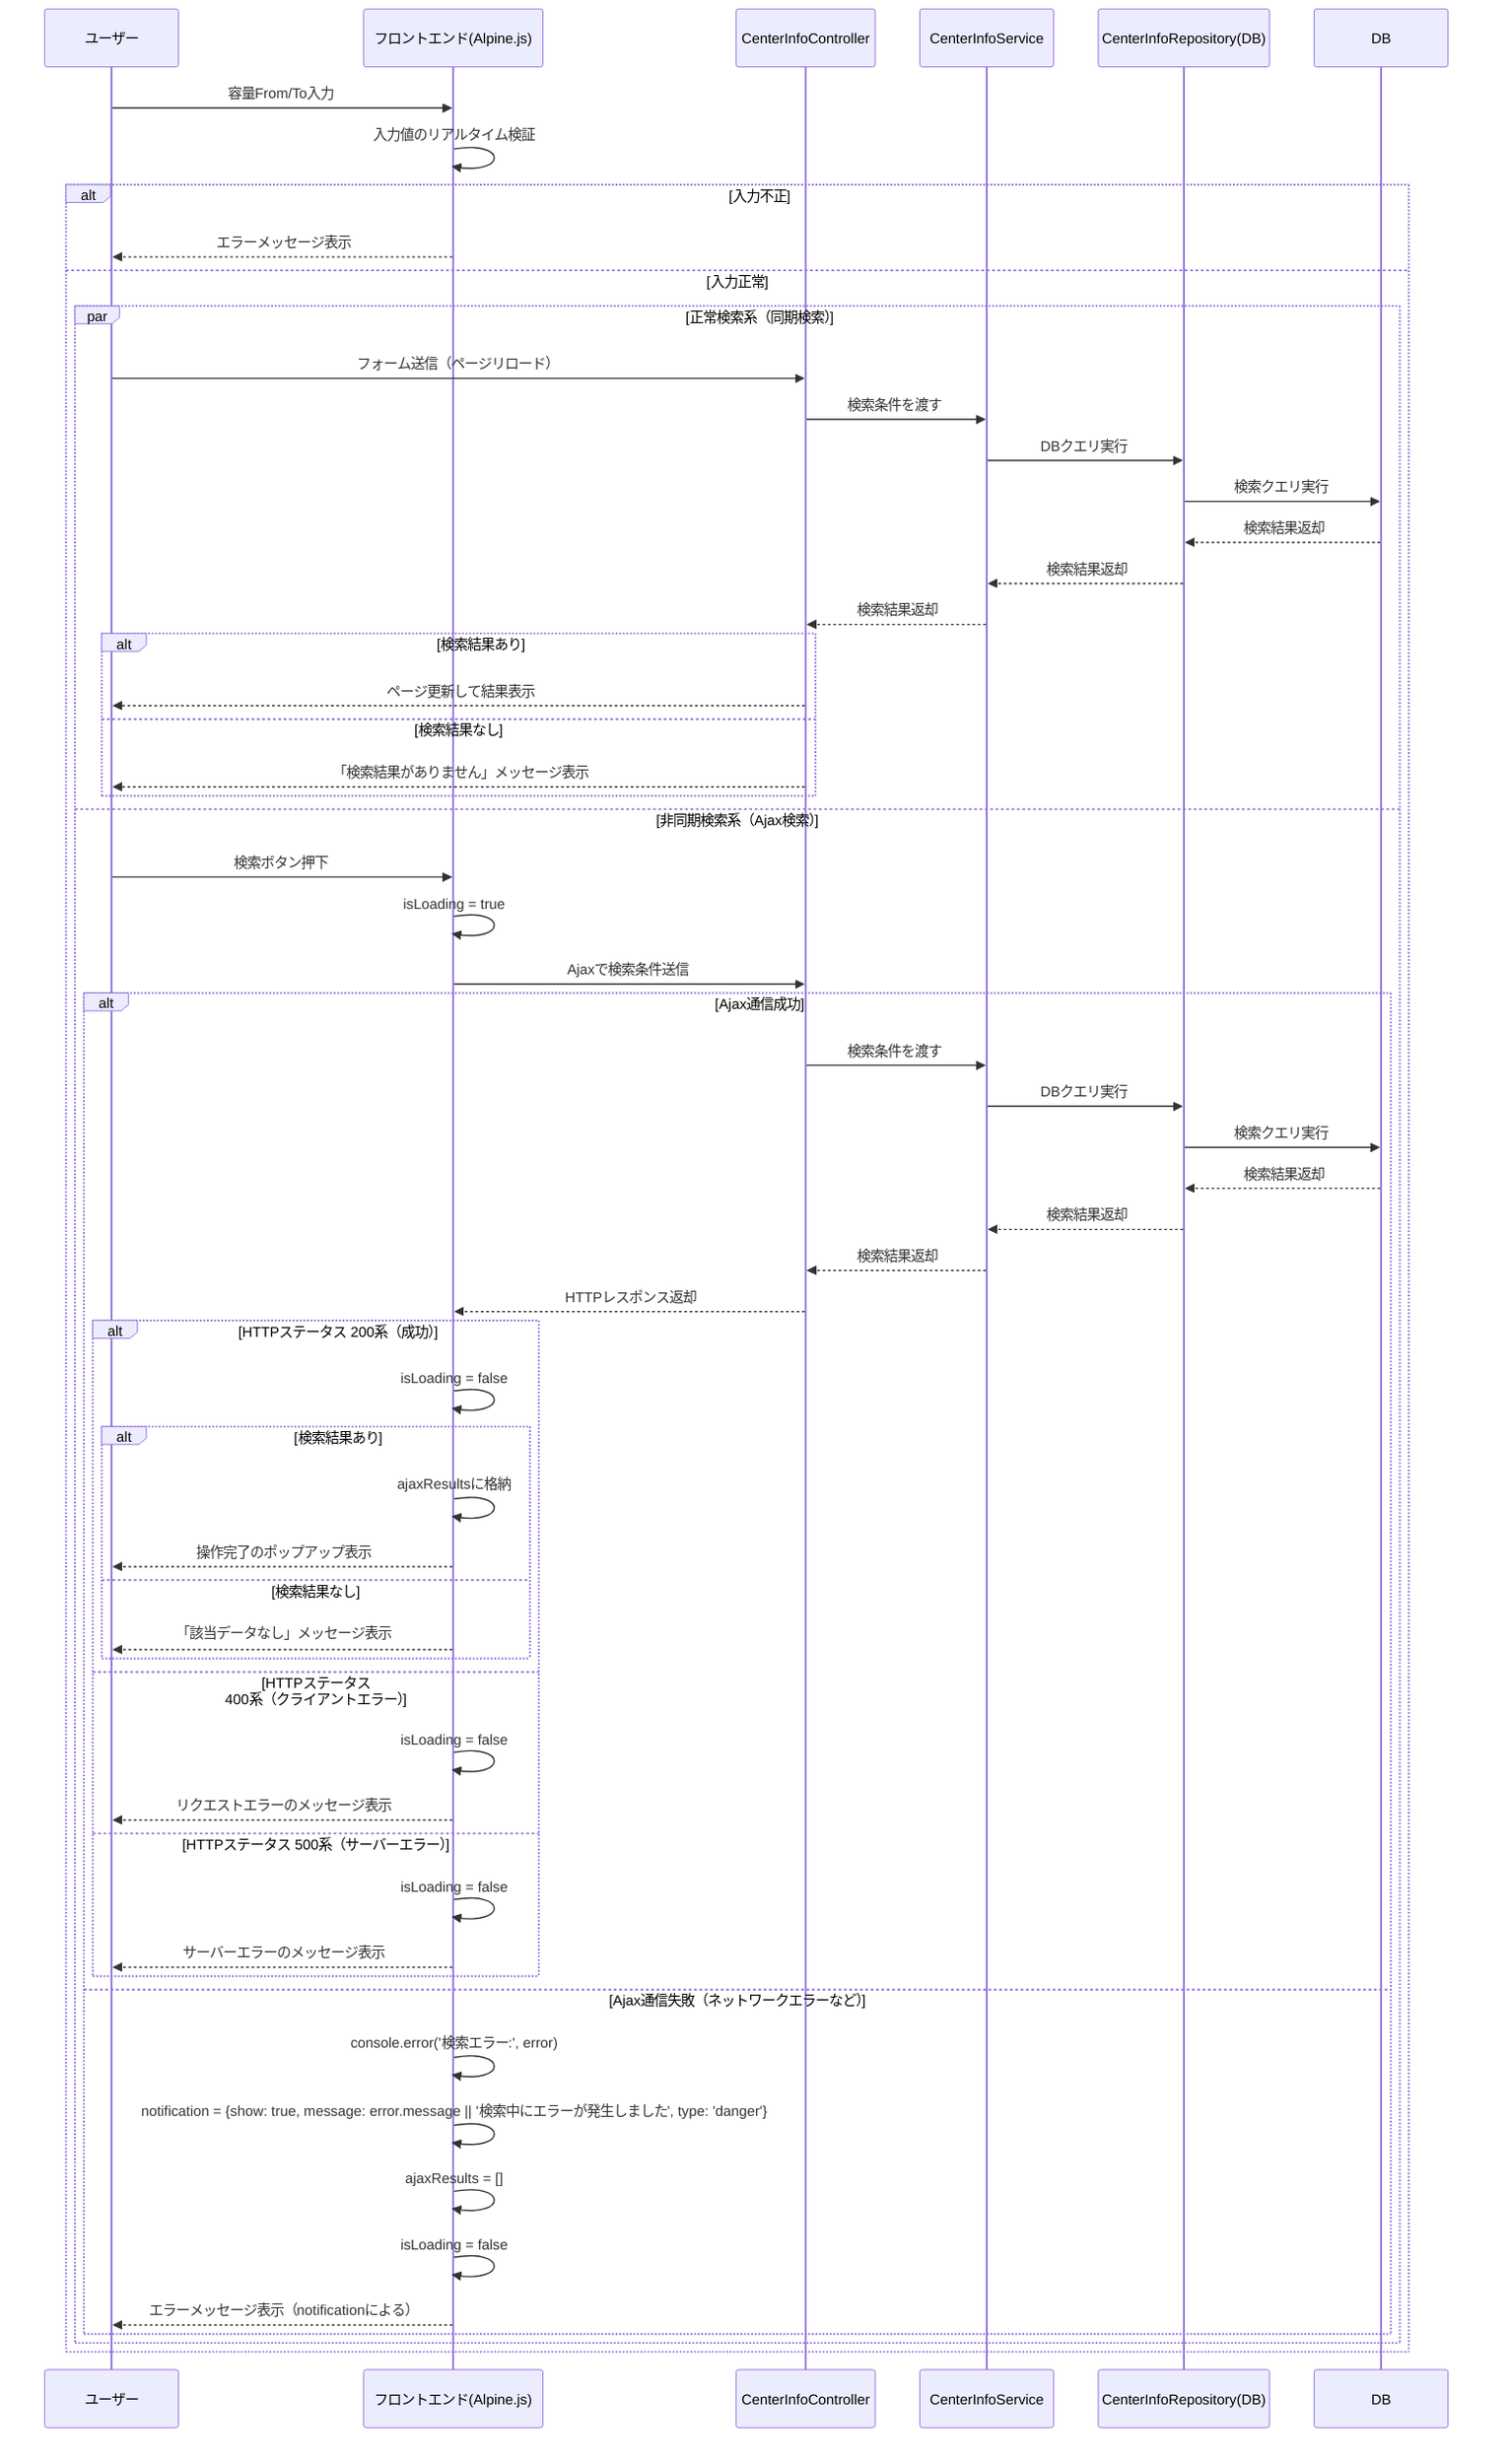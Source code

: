 sequenceDiagram
    participant User as ユーザー
    participant Frontend as フロントエンド(Alpine.js)
    participant Controller as CenterInfoController
    participant Service as CenterInfoService
    participant Repository as CenterInfoRepository(DB)
    participant DB as DB

    User->>Frontend: 容量From/To入力
    Frontend->>Frontend: 入力値のリアルタイム検証

    alt 入力不正
        Frontend-->>User: エラーメッセージ表示
    else 入力正常
        par 正常検索系（同期検索）
            User->>Controller: フォーム送信（ページリロード）
            Controller->>Service: 検索条件を渡す
            Service->>Repository: DBクエリ実行
            Repository->>DB: 検索クエリ実行
            DB-->>Repository: 検索結果返却
            Repository-->>Service: 検索結果返却
            Service-->>Controller: 検索結果返却
            alt 検索結果あり
                Controller-->>User: ページ更新して結果表示
            else 検索結果なし
                Controller-->>User: 「検索結果がありません」メッセージ表示
            end
        and 非同期検索系（Ajax検索）
            User->>Frontend: 検索ボタン押下
            Frontend->>Frontend: isLoading = true
            Frontend->>Controller: Ajaxで検索条件送信

            alt Ajax通信成功
                Controller->>Service: 検索条件を渡す
                Service->>Repository: DBクエリ実行
                Repository->>DB: 検索クエリ実行
                DB-->>Repository: 検索結果返却
                Repository-->>Service: 検索結果返却
                Service-->>Controller: 検索結果返却
                Controller-->>Frontend: HTTPレスポンス返却

                alt HTTPステータス 200系（成功）
                    Frontend->>Frontend: isLoading = false
                    alt 検索結果あり
                        Frontend->>Frontend: ajaxResultsに格納
                        Frontend-->>User: 操作完了のポップアップ表示
                    else 検索結果なし
                        Frontend-->>User: 「該当データなし」メッセージ表示
                    end
                else HTTPステータス 400系（クライアントエラー）
                    Frontend->>Frontend: isLoading = false
                    Frontend-->>User: リクエストエラーのメッセージ表示
                else HTTPステータス 500系（サーバーエラー）
                    Frontend->>Frontend: isLoading = false
                    Frontend-->>User: サーバーエラーのメッセージ表示
                end

            else Ajax通信失敗（ネットワークエラーなど）
                Frontend->>Frontend: console.error('検索エラー:', error)
                Frontend->>Frontend: notification = {show: true, message: error.message || '検索中にエラーが発生しました', type: 'danger'}
                Frontend->>Frontend: ajaxResults = []
                Frontend->>Frontend: isLoading = false
                Frontend-->>User: エラーメッセージ表示（notificationによる）
            end
        end
    end